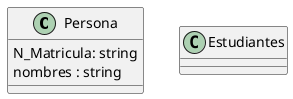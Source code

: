 @startuml

class  Persona {
  N_Matricula: string
  nombres : string
}

class Estudiantes{



}